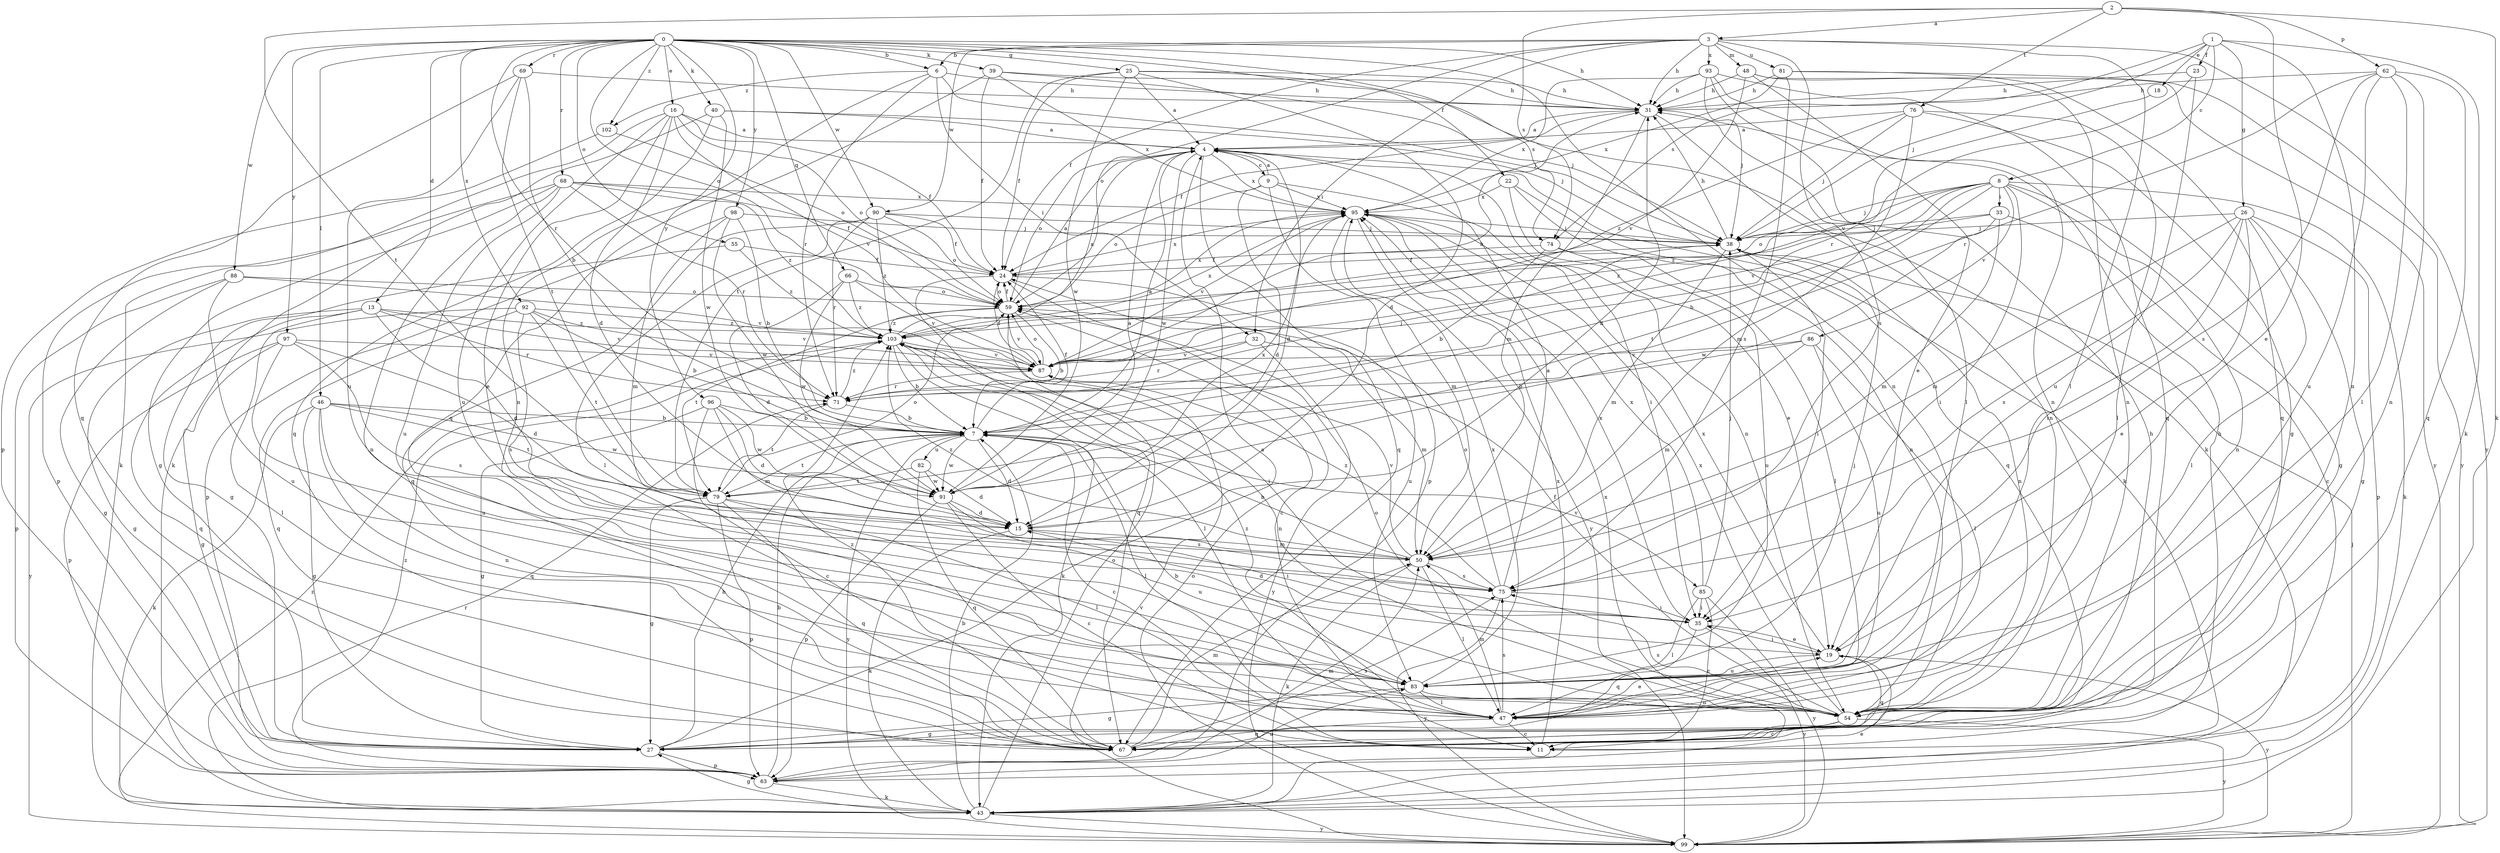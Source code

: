 strict digraph  {
0;
1;
2;
3;
4;
6;
7;
8;
9;
11;
13;
15;
16;
18;
19;
22;
23;
24;
25;
26;
27;
31;
32;
33;
35;
38;
39;
40;
43;
46;
47;
48;
50;
54;
55;
59;
62;
63;
66;
67;
68;
69;
71;
74;
75;
76;
79;
81;
82;
83;
85;
86;
87;
88;
90;
91;
92;
93;
95;
96;
97;
98;
99;
102;
103;
0 -> 6  [label=b];
0 -> 13  [label=d];
0 -> 16  [label=e];
0 -> 22  [label=f];
0 -> 25  [label=g];
0 -> 31  [label=h];
0 -> 39  [label=k];
0 -> 40  [label=k];
0 -> 46  [label=l];
0 -> 54  [label=n];
0 -> 55  [label=o];
0 -> 59  [label=o];
0 -> 66  [label=q];
0 -> 68  [label=r];
0 -> 69  [label=r];
0 -> 71  [label=r];
0 -> 74  [label=s];
0 -> 88  [label=w];
0 -> 90  [label=w];
0 -> 92  [label=x];
0 -> 96  [label=y];
0 -> 97  [label=y];
0 -> 98  [label=y];
0 -> 102  [label=z];
1 -> 8  [label=c];
1 -> 18  [label=e];
1 -> 23  [label=f];
1 -> 26  [label=g];
1 -> 38  [label=j];
1 -> 43  [label=k];
1 -> 54  [label=n];
1 -> 74  [label=s];
2 -> 3  [label=a];
2 -> 19  [label=e];
2 -> 43  [label=k];
2 -> 62  [label=p];
2 -> 74  [label=s];
2 -> 76  [label=t];
2 -> 79  [label=t];
3 -> 6  [label=b];
3 -> 24  [label=f];
3 -> 31  [label=h];
3 -> 32  [label=i];
3 -> 47  [label=l];
3 -> 48  [label=m];
3 -> 59  [label=o];
3 -> 75  [label=s];
3 -> 81  [label=u];
3 -> 90  [label=w];
3 -> 93  [label=x];
3 -> 99  [label=y];
4 -> 9  [label=c];
4 -> 15  [label=d];
4 -> 43  [label=k];
4 -> 54  [label=n];
4 -> 59  [label=o];
4 -> 67  [label=q];
4 -> 91  [label=w];
4 -> 95  [label=x];
6 -> 31  [label=h];
6 -> 32  [label=i];
6 -> 38  [label=j];
6 -> 54  [label=n];
6 -> 71  [label=r];
6 -> 102  [label=z];
7 -> 4  [label=a];
7 -> 11  [label=c];
7 -> 15  [label=d];
7 -> 24  [label=f];
7 -> 47  [label=l];
7 -> 79  [label=t];
7 -> 82  [label=u];
7 -> 85  [label=v];
7 -> 91  [label=w];
7 -> 99  [label=y];
8 -> 7  [label=b];
8 -> 27  [label=g];
8 -> 33  [label=i];
8 -> 35  [label=i];
8 -> 38  [label=j];
8 -> 43  [label=k];
8 -> 54  [label=n];
8 -> 59  [label=o];
8 -> 79  [label=t];
8 -> 86  [label=v];
8 -> 87  [label=v];
8 -> 103  [label=z];
9 -> 4  [label=a];
9 -> 15  [label=d];
9 -> 35  [label=i];
9 -> 59  [label=o];
9 -> 63  [label=p];
9 -> 95  [label=x];
11 -> 31  [label=h];
11 -> 95  [label=x];
13 -> 15  [label=d];
13 -> 27  [label=g];
13 -> 47  [label=l];
13 -> 67  [label=q];
13 -> 71  [label=r];
13 -> 87  [label=v];
13 -> 103  [label=z];
15 -> 31  [label=h];
15 -> 35  [label=i];
15 -> 43  [label=k];
15 -> 50  [label=m];
16 -> 4  [label=a];
16 -> 15  [label=d];
16 -> 19  [label=e];
16 -> 24  [label=f];
16 -> 43  [label=k];
16 -> 59  [label=o];
16 -> 83  [label=u];
16 -> 87  [label=v];
18 -> 87  [label=v];
19 -> 35  [label=i];
19 -> 67  [label=q];
19 -> 83  [label=u];
19 -> 95  [label=x];
19 -> 99  [label=y];
22 -> 19  [label=e];
22 -> 54  [label=n];
22 -> 67  [label=q];
22 -> 95  [label=x];
23 -> 31  [label=h];
23 -> 71  [label=r];
23 -> 83  [label=u];
24 -> 11  [label=c];
24 -> 59  [label=o];
24 -> 67  [label=q];
24 -> 83  [label=u];
24 -> 95  [label=x];
25 -> 4  [label=a];
25 -> 15  [label=d];
25 -> 24  [label=f];
25 -> 31  [label=h];
25 -> 43  [label=k];
25 -> 79  [label=t];
25 -> 91  [label=w];
26 -> 19  [label=e];
26 -> 27  [label=g];
26 -> 35  [label=i];
26 -> 38  [label=j];
26 -> 47  [label=l];
26 -> 50  [label=m];
26 -> 63  [label=p];
26 -> 75  [label=s];
27 -> 4  [label=a];
27 -> 7  [label=b];
27 -> 63  [label=p];
31 -> 4  [label=a];
31 -> 24  [label=f];
31 -> 50  [label=m];
31 -> 54  [label=n];
32 -> 50  [label=m];
32 -> 71  [label=r];
32 -> 87  [label=v];
32 -> 99  [label=y];
33 -> 11  [label=c];
33 -> 38  [label=j];
33 -> 50  [label=m];
33 -> 91  [label=w];
33 -> 103  [label=z];
35 -> 15  [label=d];
35 -> 19  [label=e];
35 -> 67  [label=q];
35 -> 95  [label=x];
35 -> 99  [label=y];
38 -> 24  [label=f];
38 -> 31  [label=h];
38 -> 35  [label=i];
38 -> 50  [label=m];
38 -> 54  [label=n];
39 -> 24  [label=f];
39 -> 31  [label=h];
39 -> 38  [label=j];
39 -> 67  [label=q];
39 -> 95  [label=x];
40 -> 4  [label=a];
40 -> 38  [label=j];
40 -> 43  [label=k];
40 -> 67  [label=q];
40 -> 91  [label=w];
43 -> 7  [label=b];
43 -> 19  [label=e];
43 -> 27  [label=g];
43 -> 59  [label=o];
43 -> 71  [label=r];
43 -> 99  [label=y];
46 -> 7  [label=b];
46 -> 27  [label=g];
46 -> 43  [label=k];
46 -> 54  [label=n];
46 -> 67  [label=q];
46 -> 79  [label=t];
46 -> 91  [label=w];
47 -> 11  [label=c];
47 -> 19  [label=e];
47 -> 50  [label=m];
47 -> 67  [label=q];
47 -> 75  [label=s];
47 -> 103  [label=z];
48 -> 19  [label=e];
48 -> 31  [label=h];
48 -> 54  [label=n];
48 -> 87  [label=v];
48 -> 99  [label=y];
50 -> 7  [label=b];
50 -> 43  [label=k];
50 -> 47  [label=l];
50 -> 75  [label=s];
50 -> 87  [label=v];
50 -> 103  [label=z];
54 -> 7  [label=b];
54 -> 11  [label=c];
54 -> 24  [label=f];
54 -> 27  [label=g];
54 -> 59  [label=o];
54 -> 75  [label=s];
54 -> 95  [label=x];
54 -> 99  [label=y];
55 -> 24  [label=f];
55 -> 27  [label=g];
55 -> 103  [label=z];
59 -> 4  [label=a];
59 -> 7  [label=b];
59 -> 24  [label=f];
59 -> 79  [label=t];
59 -> 87  [label=v];
59 -> 95  [label=x];
59 -> 103  [label=z];
62 -> 31  [label=h];
62 -> 47  [label=l];
62 -> 54  [label=n];
62 -> 67  [label=q];
62 -> 71  [label=r];
62 -> 75  [label=s];
62 -> 83  [label=u];
63 -> 7  [label=b];
63 -> 43  [label=k];
63 -> 50  [label=m];
63 -> 83  [label=u];
63 -> 95  [label=x];
63 -> 103  [label=z];
66 -> 15  [label=d];
66 -> 59  [label=o];
66 -> 87  [label=v];
66 -> 91  [label=w];
66 -> 103  [label=z];
67 -> 31  [label=h];
67 -> 50  [label=m];
67 -> 75  [label=s];
67 -> 103  [label=z];
68 -> 24  [label=f];
68 -> 27  [label=g];
68 -> 54  [label=n];
68 -> 63  [label=p];
68 -> 71  [label=r];
68 -> 83  [label=u];
68 -> 95  [label=x];
68 -> 103  [label=z];
69 -> 7  [label=b];
69 -> 31  [label=h];
69 -> 67  [label=q];
69 -> 79  [label=t];
69 -> 83  [label=u];
71 -> 7  [label=b];
71 -> 38  [label=j];
71 -> 79  [label=t];
71 -> 103  [label=z];
74 -> 7  [label=b];
74 -> 24  [label=f];
74 -> 47  [label=l];
74 -> 83  [label=u];
75 -> 4  [label=a];
75 -> 35  [label=i];
75 -> 59  [label=o];
75 -> 99  [label=y];
75 -> 103  [label=z];
76 -> 4  [label=a];
76 -> 27  [label=g];
76 -> 38  [label=j];
76 -> 47  [label=l];
76 -> 50  [label=m];
76 -> 103  [label=z];
79 -> 27  [label=g];
79 -> 47  [label=l];
79 -> 59  [label=o];
79 -> 63  [label=p];
79 -> 67  [label=q];
79 -> 75  [label=s];
81 -> 31  [label=h];
81 -> 67  [label=q];
81 -> 75  [label=s];
81 -> 95  [label=x];
81 -> 99  [label=y];
82 -> 15  [label=d];
82 -> 67  [label=q];
82 -> 79  [label=t];
82 -> 91  [label=w];
83 -> 27  [label=g];
83 -> 38  [label=j];
83 -> 47  [label=l];
83 -> 54  [label=n];
83 -> 95  [label=x];
85 -> 11  [label=c];
85 -> 35  [label=i];
85 -> 38  [label=j];
85 -> 47  [label=l];
85 -> 95  [label=x];
85 -> 99  [label=y];
86 -> 7  [label=b];
86 -> 47  [label=l];
86 -> 50  [label=m];
86 -> 83  [label=u];
86 -> 87  [label=v];
87 -> 24  [label=f];
87 -> 31  [label=h];
87 -> 59  [label=o];
87 -> 71  [label=r];
88 -> 27  [label=g];
88 -> 59  [label=o];
88 -> 63  [label=p];
88 -> 83  [label=u];
88 -> 87  [label=v];
90 -> 24  [label=f];
90 -> 38  [label=j];
90 -> 47  [label=l];
90 -> 59  [label=o];
90 -> 67  [label=q];
90 -> 71  [label=r];
90 -> 103  [label=z];
91 -> 4  [label=a];
91 -> 11  [label=c];
91 -> 15  [label=d];
91 -> 63  [label=p];
91 -> 83  [label=u];
91 -> 95  [label=x];
92 -> 7  [label=b];
92 -> 67  [label=q];
92 -> 75  [label=s];
92 -> 79  [label=t];
92 -> 87  [label=v];
92 -> 99  [label=y];
92 -> 103  [label=z];
93 -> 31  [label=h];
93 -> 38  [label=j];
93 -> 47  [label=l];
93 -> 54  [label=n];
93 -> 67  [label=q];
93 -> 95  [label=x];
95 -> 38  [label=j];
95 -> 50  [label=m];
95 -> 87  [label=v];
95 -> 99  [label=y];
96 -> 7  [label=b];
96 -> 11  [label=c];
96 -> 15  [label=d];
96 -> 27  [label=g];
96 -> 50  [label=m];
96 -> 91  [label=w];
97 -> 15  [label=d];
97 -> 27  [label=g];
97 -> 63  [label=p];
97 -> 75  [label=s];
97 -> 83  [label=u];
97 -> 87  [label=v];
98 -> 7  [label=b];
98 -> 38  [label=j];
98 -> 50  [label=m];
98 -> 63  [label=p];
98 -> 91  [label=w];
99 -> 38  [label=j];
99 -> 59  [label=o];
99 -> 87  [label=v];
99 -> 103  [label=z];
102 -> 59  [label=o];
102 -> 63  [label=p];
103 -> 4  [label=a];
103 -> 7  [label=b];
103 -> 35  [label=i];
103 -> 43  [label=k];
103 -> 47  [label=l];
103 -> 54  [label=n];
103 -> 87  [label=v];
103 -> 95  [label=x];
}
